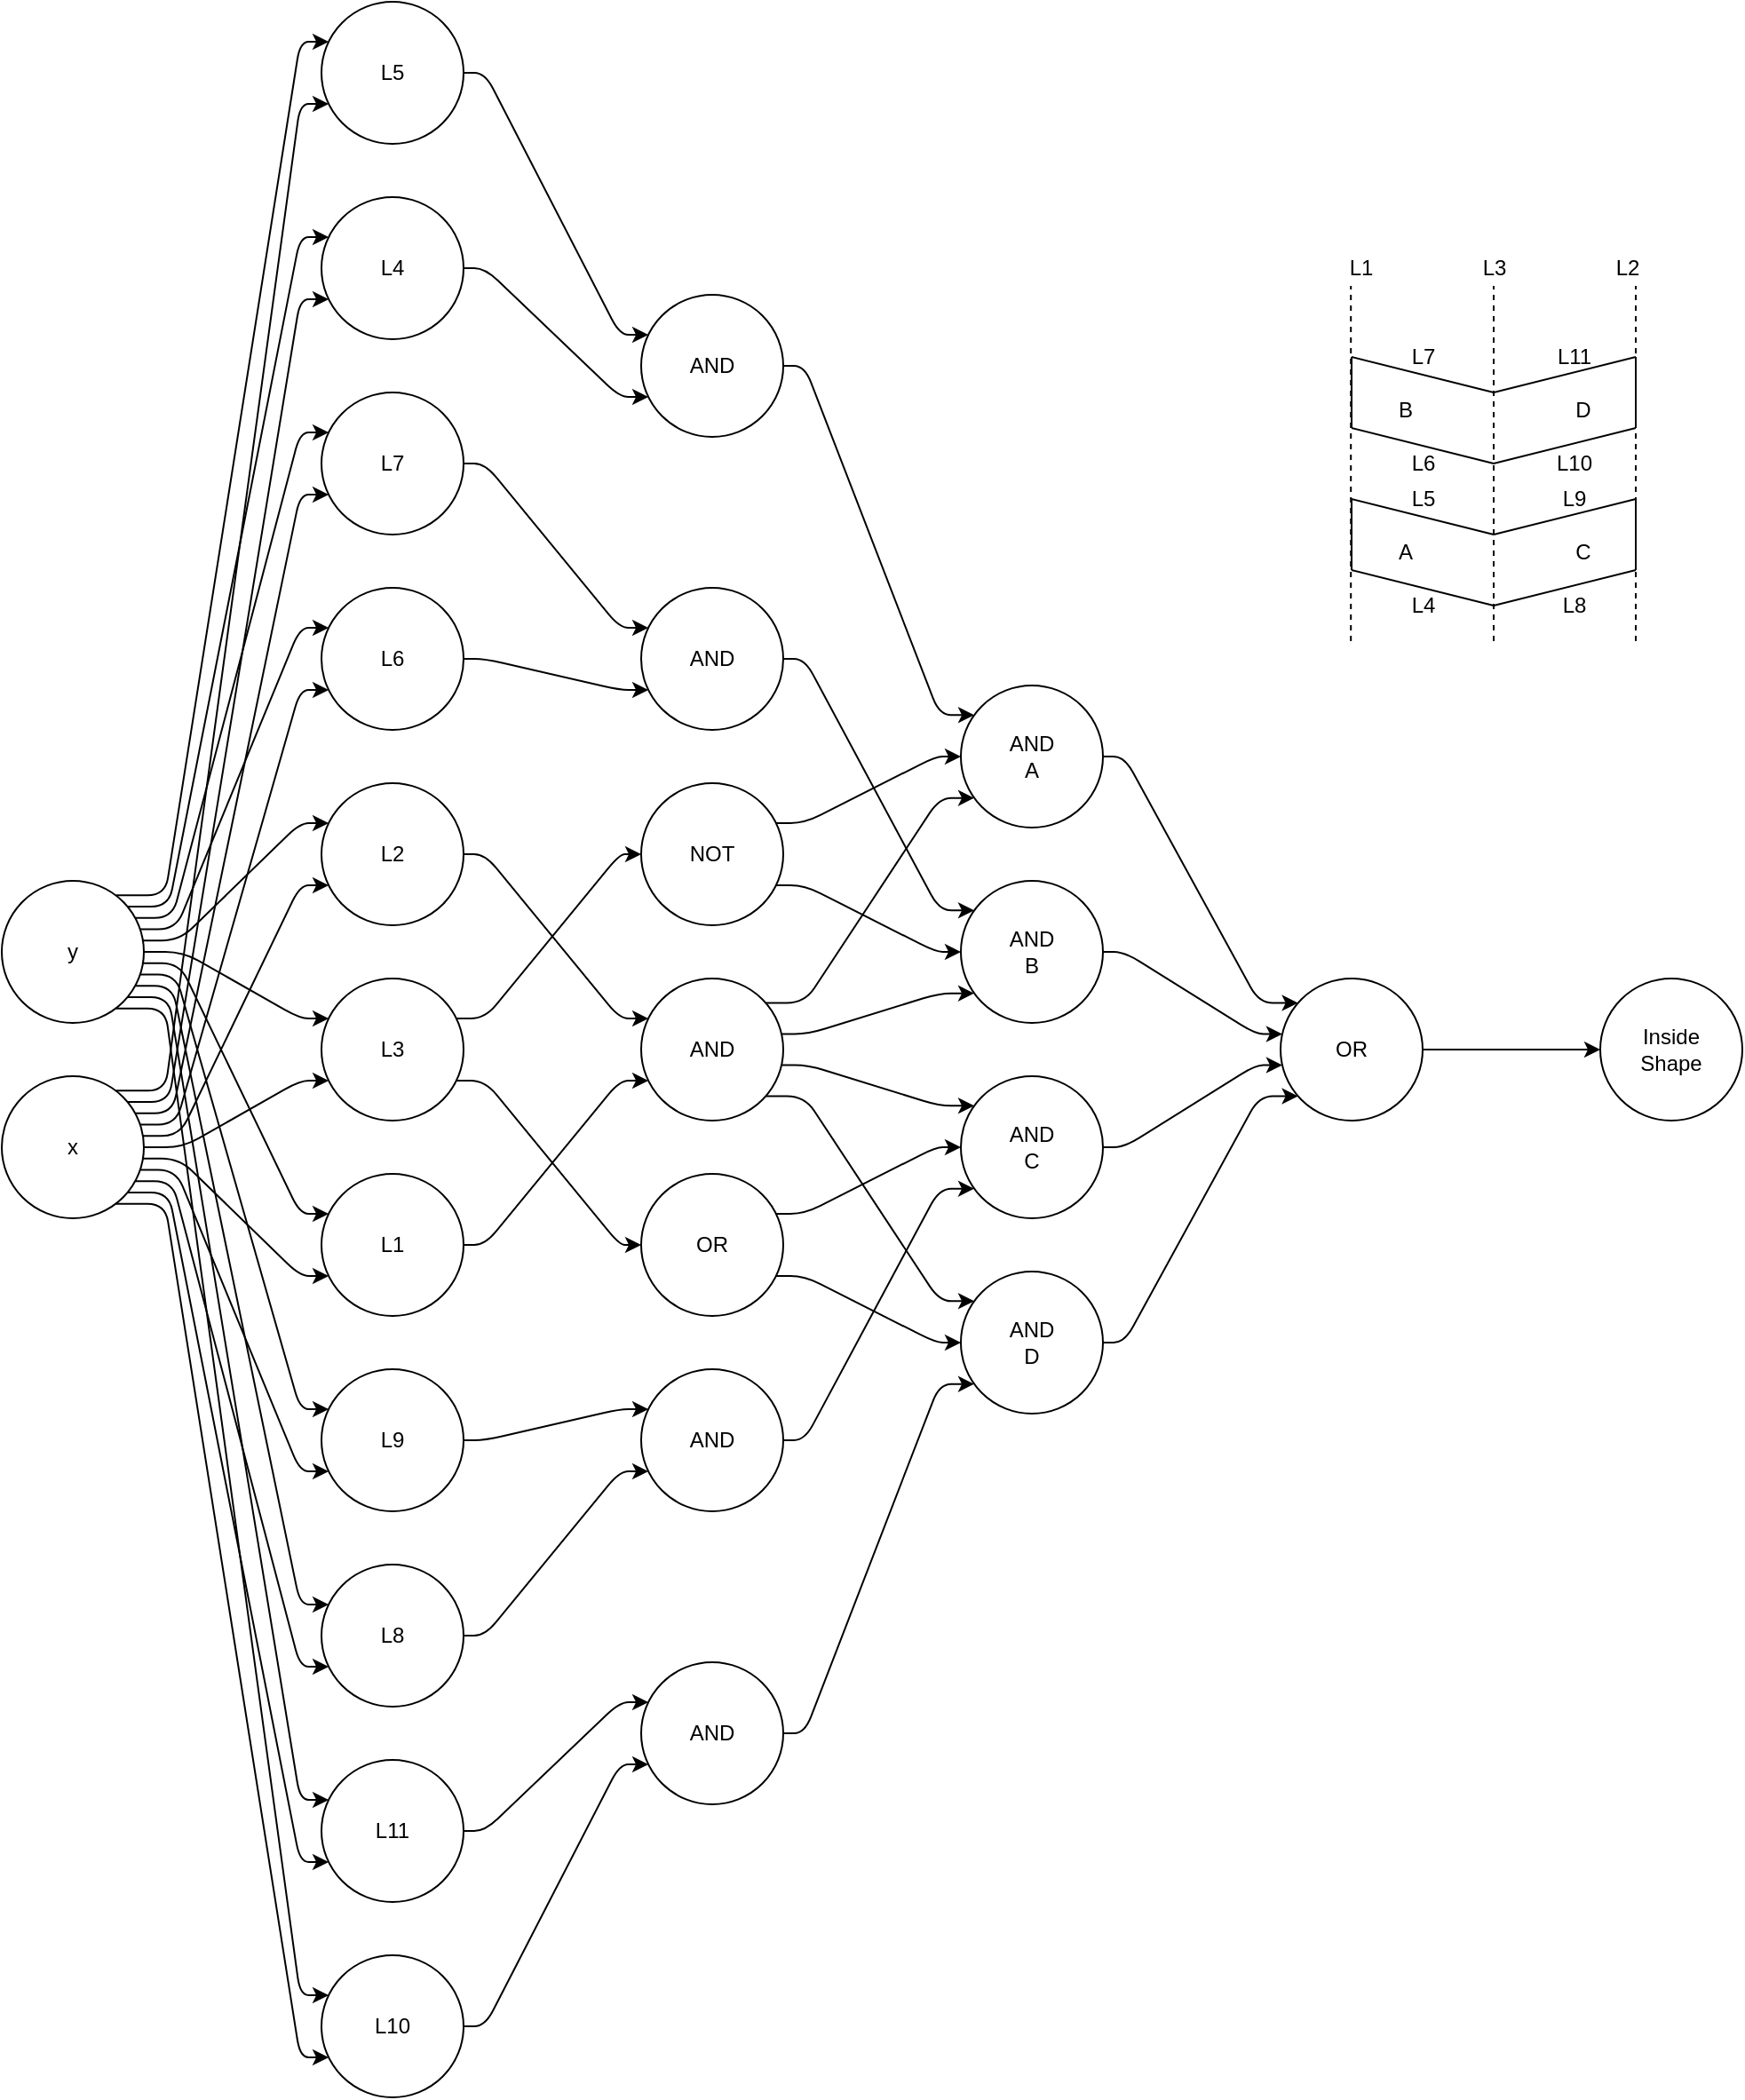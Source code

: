 <mxfile>
    <diagram id="P4zU7YYvW7Uebkn4KFdy" name="Page-1">
        <mxGraphModel dx="914" dy="680" grid="1" gridSize="10" guides="1" tooltips="1" connect="1" arrows="1" fold="1" page="1" pageScale="1" pageWidth="850" pageHeight="1100" background="#FFFFFF" math="0" shadow="0">
            <root>
                <mxCell id="0"/>
                <mxCell id="1" parent="0"/>
                <mxCell id="43" style="edgeStyle=none;html=1;noEdgeStyle=1;orthogonal=1;" edge="1" parent="1" source="20" target="34">
                    <mxGeometry relative="1" as="geometry">
                        <Array as="points">
                            <mxPoint x="100" y="651.364"/>
                            <mxPoint x="168" y="717.5"/>
                        </Array>
                    </mxGeometry>
                </mxCell>
                <mxCell id="44" style="edgeStyle=none;html=1;noEdgeStyle=1;orthogonal=1;" edge="1" parent="1" source="20" target="35">
                    <mxGeometry relative="1" as="geometry">
                        <Array as="points">
                            <mxPoint x="100" y="638.636"/>
                            <mxPoint x="168" y="497.5"/>
                        </Array>
                    </mxGeometry>
                </mxCell>
                <mxCell id="47" style="edgeStyle=none;html=1;noEdgeStyle=1;orthogonal=1;" edge="1" parent="1" source="20" target="36">
                    <mxGeometry relative="1" as="geometry">
                        <Array as="points">
                            <mxPoint x="102" y="645"/>
                            <mxPoint x="168" y="607.5"/>
                        </Array>
                    </mxGeometry>
                </mxCell>
                <mxCell id="48" style="edgeStyle=none;html=1;noEdgeStyle=1;orthogonal=1;" edge="1" parent="1" source="20" target="37">
                    <mxGeometry relative="1" as="geometry">
                        <Array as="points">
                            <mxPoint x="94" y="619.545"/>
                            <mxPoint x="168" y="167.5"/>
                        </Array>
                    </mxGeometry>
                </mxCell>
                <mxCell id="49" style="edgeStyle=none;html=1;noEdgeStyle=1;orthogonal=1;" edge="1" parent="1" source="20" target="42">
                    <mxGeometry relative="1" as="geometry">
                        <Array as="points">
                            <mxPoint x="92" y="613.182"/>
                            <mxPoint x="168" y="57.5"/>
                        </Array>
                    </mxGeometry>
                </mxCell>
                <mxCell id="81" style="edgeStyle=none;html=1;noEdgeStyle=1;orthogonal=1;" edge="1" parent="1" source="20" target="80">
                    <mxGeometry relative="1" as="geometry">
                        <Array as="points">
                            <mxPoint x="98" y="632.273"/>
                            <mxPoint x="168" y="387.5"/>
                        </Array>
                    </mxGeometry>
                </mxCell>
                <mxCell id="84" style="edgeStyle=none;html=1;noEdgeStyle=1;orthogonal=1;" edge="1" parent="1" source="20" target="83">
                    <mxGeometry relative="1" as="geometry">
                        <Array as="points">
                            <mxPoint x="96" y="625.909"/>
                            <mxPoint x="168" y="277.5"/>
                        </Array>
                    </mxGeometry>
                </mxCell>
                <mxCell id="90" style="edgeStyle=none;html=1;noEdgeStyle=1;orthogonal=1;" edge="1" parent="1" source="20" target="86">
                    <mxGeometry relative="1" as="geometry">
                        <Array as="points">
                            <mxPoint x="96" y="664.091"/>
                            <mxPoint x="168" y="937.5"/>
                        </Array>
                    </mxGeometry>
                </mxCell>
                <mxCell id="91" style="edgeStyle=none;html=1;noEdgeStyle=1;orthogonal=1;" edge="1" parent="1" source="20" target="87">
                    <mxGeometry relative="1" as="geometry">
                        <Array as="points">
                            <mxPoint x="98" y="657.727"/>
                            <mxPoint x="168" y="827.5"/>
                        </Array>
                    </mxGeometry>
                </mxCell>
                <mxCell id="92" style="edgeStyle=none;html=1;noEdgeStyle=1;orthogonal=1;" edge="1" parent="1" source="20" target="88">
                    <mxGeometry relative="1" as="geometry">
                        <Array as="points">
                            <mxPoint x="92" y="676.818"/>
                            <mxPoint x="168" y="1157.5"/>
                        </Array>
                    </mxGeometry>
                </mxCell>
                <mxCell id="93" style="edgeStyle=none;html=1;noEdgeStyle=1;orthogonal=1;" edge="1" parent="1" source="20" target="89">
                    <mxGeometry relative="1" as="geometry">
                        <Array as="points">
                            <mxPoint x="94" y="670.455"/>
                            <mxPoint x="168" y="1047.5"/>
                        </Array>
                    </mxGeometry>
                </mxCell>
                <mxCell id="20" value="x" style="ellipse;whiteSpace=wrap;html=1;aspect=fixed;glass=0;" parent="1" vertex="1">
                    <mxGeometry y="605" width="80" height="80" as="geometry"/>
                </mxCell>
                <mxCell id="45" style="edgeStyle=none;html=1;noEdgeStyle=1;orthogonal=1;" edge="1" parent="1" source="21" target="36">
                    <mxGeometry relative="1" as="geometry">
                        <Array as="points">
                            <mxPoint x="102" y="535"/>
                            <mxPoint x="168" y="572.5"/>
                        </Array>
                    </mxGeometry>
                </mxCell>
                <mxCell id="50" style="edgeStyle=none;html=1;noEdgeStyle=1;orthogonal=1;" edge="1" parent="1" source="21" target="34">
                    <mxGeometry relative="1" as="geometry">
                        <Array as="points">
                            <mxPoint x="100" y="541.364"/>
                            <mxPoint x="168" y="682.5"/>
                        </Array>
                    </mxGeometry>
                </mxCell>
                <mxCell id="51" style="edgeStyle=none;html=1;noEdgeStyle=1;orthogonal=1;" edge="1" parent="1" source="21" target="35">
                    <mxGeometry relative="1" as="geometry">
                        <Array as="points">
                            <mxPoint x="100" y="528.636"/>
                            <mxPoint x="168" y="462.5"/>
                        </Array>
                    </mxGeometry>
                </mxCell>
                <mxCell id="52" style="edgeStyle=none;html=1;noEdgeStyle=1;orthogonal=1;" edge="1" parent="1" source="21" target="37">
                    <mxGeometry relative="1" as="geometry">
                        <Array as="points">
                            <mxPoint x="94" y="509.545"/>
                            <mxPoint x="168" y="132.5"/>
                        </Array>
                    </mxGeometry>
                </mxCell>
                <mxCell id="53" style="edgeStyle=none;html=1;noEdgeStyle=1;orthogonal=1;" edge="1" parent="1" source="21" target="42">
                    <mxGeometry relative="1" as="geometry">
                        <Array as="points">
                            <mxPoint x="92" y="503.182"/>
                            <mxPoint x="168" y="22.5"/>
                        </Array>
                    </mxGeometry>
                </mxCell>
                <mxCell id="82" style="edgeStyle=none;html=1;noEdgeStyle=1;orthogonal=1;" edge="1" parent="1" source="21" target="80">
                    <mxGeometry relative="1" as="geometry">
                        <Array as="points">
                            <mxPoint x="98" y="522.273"/>
                            <mxPoint x="168" y="352.5"/>
                        </Array>
                    </mxGeometry>
                </mxCell>
                <mxCell id="85" style="edgeStyle=none;html=1;noEdgeStyle=1;orthogonal=1;" edge="1" parent="1" source="21" target="83">
                    <mxGeometry relative="1" as="geometry">
                        <Array as="points">
                            <mxPoint x="96" y="515.909"/>
                            <mxPoint x="168" y="242.5"/>
                        </Array>
                    </mxGeometry>
                </mxCell>
                <mxCell id="94" style="edgeStyle=none;html=1;noEdgeStyle=1;orthogonal=1;" edge="1" parent="1" source="21" target="86">
                    <mxGeometry relative="1" as="geometry">
                        <Array as="points">
                            <mxPoint x="96" y="554.091"/>
                            <mxPoint x="168" y="902.5"/>
                        </Array>
                    </mxGeometry>
                </mxCell>
                <mxCell id="95" style="edgeStyle=none;html=1;noEdgeStyle=1;orthogonal=1;" edge="1" parent="1" source="21" target="87">
                    <mxGeometry relative="1" as="geometry">
                        <Array as="points">
                            <mxPoint x="98" y="547.727"/>
                            <mxPoint x="168" y="792.5"/>
                        </Array>
                    </mxGeometry>
                </mxCell>
                <mxCell id="96" style="edgeStyle=none;html=1;noEdgeStyle=1;orthogonal=1;" edge="1" parent="1" source="21" target="88">
                    <mxGeometry relative="1" as="geometry">
                        <Array as="points">
                            <mxPoint x="92" y="566.818"/>
                            <mxPoint x="168" y="1122.5"/>
                        </Array>
                    </mxGeometry>
                </mxCell>
                <mxCell id="98" style="edgeStyle=none;html=1;noEdgeStyle=1;orthogonal=1;" edge="1" parent="1" source="21" target="89">
                    <mxGeometry relative="1" as="geometry">
                        <Array as="points">
                            <mxPoint x="94" y="560.455"/>
                            <mxPoint x="168" y="1012.5"/>
                        </Array>
                    </mxGeometry>
                </mxCell>
                <mxCell id="21" value="y" style="ellipse;whiteSpace=wrap;html=1;aspect=fixed;glass=0;" parent="1" vertex="1">
                    <mxGeometry y="495" width="80" height="80" as="geometry"/>
                </mxCell>
                <mxCell id="72" style="edgeStyle=none;html=1;noEdgeStyle=1;orthogonal=1;" edge="1" parent="1" source="34" target="69">
                    <mxGeometry relative="1" as="geometry">
                        <Array as="points">
                            <mxPoint x="272" y="700"/>
                            <mxPoint x="348" y="607.5"/>
                        </Array>
                    </mxGeometry>
                </mxCell>
                <mxCell id="34" value="L1" style="ellipse;whiteSpace=wrap;html=1;aspect=fixed;glass=0;" vertex="1" parent="1">
                    <mxGeometry x="180" y="660" width="80" height="80" as="geometry"/>
                </mxCell>
                <mxCell id="75" style="edgeStyle=none;html=1;noEdgeStyle=1;orthogonal=1;" edge="1" parent="1" source="35" target="69">
                    <mxGeometry relative="1" as="geometry">
                        <Array as="points">
                            <mxPoint x="272" y="480"/>
                            <mxPoint x="348" y="572.5"/>
                        </Array>
                    </mxGeometry>
                </mxCell>
                <mxCell id="35" value="L2" style="ellipse;whiteSpace=wrap;html=1;aspect=fixed;glass=0;" vertex="1" parent="1">
                    <mxGeometry x="180" y="440" width="80" height="80" as="geometry"/>
                </mxCell>
                <mxCell id="110" style="edgeStyle=none;html=1;noEdgeStyle=1;orthogonal=1;" edge="1" parent="1" source="36" target="109">
                    <mxGeometry relative="1" as="geometry">
                        <Array as="points">
                            <mxPoint x="272" y="572.5"/>
                            <mxPoint x="348" y="480"/>
                        </Array>
                    </mxGeometry>
                </mxCell>
                <mxCell id="111" style="edgeStyle=none;html=1;noEdgeStyle=1;orthogonal=1;" edge="1" parent="1" source="36" target="108">
                    <mxGeometry relative="1" as="geometry">
                        <Array as="points">
                            <mxPoint x="272" y="607.5"/>
                            <mxPoint x="348" y="700"/>
                        </Array>
                    </mxGeometry>
                </mxCell>
                <mxCell id="36" value="L3" style="ellipse;whiteSpace=wrap;html=1;aspect=fixed;glass=0;" vertex="1" parent="1">
                    <mxGeometry x="180" y="550" width="80" height="80" as="geometry"/>
                </mxCell>
                <mxCell id="99" style="edgeStyle=none;html=1;noEdgeStyle=1;orthogonal=1;" edge="1" parent="1" source="37" target="78">
                    <mxGeometry relative="1" as="geometry">
                        <Array as="points">
                            <mxPoint x="272" y="150"/>
                            <mxPoint x="348" y="222.5"/>
                        </Array>
                    </mxGeometry>
                </mxCell>
                <mxCell id="37" value="L4" style="ellipse;whiteSpace=wrap;html=1;aspect=fixed;glass=0;" vertex="1" parent="1">
                    <mxGeometry x="180" y="110" width="80" height="80" as="geometry"/>
                </mxCell>
                <mxCell id="100" style="edgeStyle=none;html=1;noEdgeStyle=1;orthogonal=1;" edge="1" parent="1" source="42" target="78">
                    <mxGeometry relative="1" as="geometry">
                        <Array as="points">
                            <mxPoint x="272" y="40"/>
                            <mxPoint x="348" y="187.5"/>
                        </Array>
                    </mxGeometry>
                </mxCell>
                <mxCell id="42" value="L5" style="ellipse;whiteSpace=wrap;html=1;aspect=fixed;glass=0;" vertex="1" parent="1">
                    <mxGeometry x="180" width="80" height="80" as="geometry"/>
                </mxCell>
                <mxCell id="141" style="edgeStyle=none;html=1;noEdgeStyle=1;orthogonal=1;" edge="1" parent="1" source="69" target="121">
                    <mxGeometry relative="1" as="geometry">
                        <Array as="points">
                            <mxPoint x="452" y="563.75"/>
                            <mxPoint x="528" y="448.333"/>
                        </Array>
                    </mxGeometry>
                </mxCell>
                <mxCell id="142" style="edgeStyle=none;html=1;noEdgeStyle=1;orthogonal=1;" edge="1" parent="1" source="69" target="123">
                    <mxGeometry relative="1" as="geometry">
                        <Array as="points">
                            <mxPoint x="454" y="581.25"/>
                            <mxPoint x="528" y="558.333"/>
                        </Array>
                    </mxGeometry>
                </mxCell>
                <mxCell id="143" style="edgeStyle=none;html=1;noEdgeStyle=1;orthogonal=1;" edge="1" parent="1" source="69" target="124">
                    <mxGeometry relative="1" as="geometry">
                        <Array as="points">
                            <mxPoint x="454" y="598.75"/>
                            <mxPoint x="528" y="621.667"/>
                        </Array>
                    </mxGeometry>
                </mxCell>
                <mxCell id="144" style="edgeStyle=none;html=1;noEdgeStyle=1;orthogonal=1;" edge="1" parent="1" source="69" target="122">
                    <mxGeometry relative="1" as="geometry">
                        <Array as="points">
                            <mxPoint x="452" y="616.25"/>
                            <mxPoint x="528" y="731.667"/>
                        </Array>
                    </mxGeometry>
                </mxCell>
                <mxCell id="69" value="AND" style="ellipse;whiteSpace=wrap;html=1;aspect=fixed;glass=0;" vertex="1" parent="1">
                    <mxGeometry x="360" y="550" width="80" height="80" as="geometry"/>
                </mxCell>
                <mxCell id="147" style="edgeStyle=none;html=1;noEdgeStyle=1;orthogonal=1;" edge="1" parent="1" source="76" target="124">
                    <mxGeometry relative="1" as="geometry">
                        <Array as="points">
                            <mxPoint x="452" y="810"/>
                            <mxPoint x="528" y="668.333"/>
                        </Array>
                    </mxGeometry>
                </mxCell>
                <mxCell id="76" value="AND" style="ellipse;whiteSpace=wrap;html=1;aspect=fixed;glass=0;" vertex="1" parent="1">
                    <mxGeometry x="360" y="770" width="80" height="80" as="geometry"/>
                </mxCell>
                <mxCell id="146" style="edgeStyle=none;html=1;noEdgeStyle=1;orthogonal=1;" edge="1" parent="1" source="77" target="123">
                    <mxGeometry relative="1" as="geometry">
                        <Array as="points">
                            <mxPoint x="452" y="370"/>
                            <mxPoint x="528" y="511.667"/>
                        </Array>
                    </mxGeometry>
                </mxCell>
                <mxCell id="77" value="AND" style="ellipse;whiteSpace=wrap;html=1;aspect=fixed;glass=0;" vertex="1" parent="1">
                    <mxGeometry x="360" y="330" width="80" height="80" as="geometry"/>
                </mxCell>
                <mxCell id="145" style="edgeStyle=none;html=1;noEdgeStyle=1;orthogonal=1;" edge="1" parent="1" source="78" target="121">
                    <mxGeometry relative="1" as="geometry">
                        <Array as="points">
                            <mxPoint x="452" y="205"/>
                            <mxPoint x="528" y="401.667"/>
                        </Array>
                    </mxGeometry>
                </mxCell>
                <mxCell id="78" value="AND" style="ellipse;whiteSpace=wrap;html=1;aspect=fixed;glass=0;" vertex="1" parent="1">
                    <mxGeometry x="360" y="165" width="80" height="80" as="geometry"/>
                </mxCell>
                <mxCell id="101" style="edgeStyle=none;html=1;noEdgeStyle=1;orthogonal=1;" edge="1" parent="1" source="80" target="77">
                    <mxGeometry relative="1" as="geometry">
                        <Array as="points">
                            <mxPoint x="272" y="370"/>
                            <mxPoint x="348" y="387.5"/>
                        </Array>
                    </mxGeometry>
                </mxCell>
                <mxCell id="80" value="L6" style="ellipse;whiteSpace=wrap;html=1;aspect=fixed;glass=0;" vertex="1" parent="1">
                    <mxGeometry x="180" y="330" width="80" height="80" as="geometry"/>
                </mxCell>
                <mxCell id="102" style="edgeStyle=none;html=1;noEdgeStyle=1;orthogonal=1;" edge="1" parent="1" source="83" target="77">
                    <mxGeometry relative="1" as="geometry">
                        <Array as="points">
                            <mxPoint x="272" y="260"/>
                            <mxPoint x="348" y="352.5"/>
                        </Array>
                    </mxGeometry>
                </mxCell>
                <mxCell id="83" value="L7" style="ellipse;whiteSpace=wrap;html=1;aspect=fixed;glass=0;" vertex="1" parent="1">
                    <mxGeometry x="180" y="220" width="80" height="80" as="geometry"/>
                </mxCell>
                <mxCell id="103" style="edgeStyle=none;html=1;noEdgeStyle=1;orthogonal=1;" edge="1" parent="1" source="86" target="76">
                    <mxGeometry relative="1" as="geometry">
                        <Array as="points">
                            <mxPoint x="272" y="920"/>
                            <mxPoint x="348" y="827.5"/>
                        </Array>
                    </mxGeometry>
                </mxCell>
                <mxCell id="86" value="L8" style="ellipse;whiteSpace=wrap;html=1;aspect=fixed;glass=0;" vertex="1" parent="1">
                    <mxGeometry x="180" y="880" width="80" height="80" as="geometry"/>
                </mxCell>
                <mxCell id="104" style="edgeStyle=none;html=1;noEdgeStyle=1;orthogonal=1;" edge="1" parent="1" source="87" target="76">
                    <mxGeometry relative="1" as="geometry">
                        <Array as="points">
                            <mxPoint x="272" y="810"/>
                            <mxPoint x="348" y="792.5"/>
                        </Array>
                    </mxGeometry>
                </mxCell>
                <mxCell id="87" value="L9" style="ellipse;whiteSpace=wrap;html=1;aspect=fixed;glass=0;" vertex="1" parent="1">
                    <mxGeometry x="180" y="770" width="80" height="80" as="geometry"/>
                </mxCell>
                <mxCell id="106" style="edgeStyle=none;html=1;noEdgeStyle=1;orthogonal=1;" edge="1" parent="1" source="88" target="105">
                    <mxGeometry relative="1" as="geometry">
                        <Array as="points">
                            <mxPoint x="272" y="1140"/>
                            <mxPoint x="348" y="992.5"/>
                        </Array>
                    </mxGeometry>
                </mxCell>
                <mxCell id="88" value="L10" style="ellipse;whiteSpace=wrap;html=1;aspect=fixed;glass=0;" vertex="1" parent="1">
                    <mxGeometry x="180" y="1100" width="80" height="80" as="geometry"/>
                </mxCell>
                <mxCell id="107" style="edgeStyle=none;html=1;noEdgeStyle=1;orthogonal=1;" edge="1" parent="1" source="89" target="105">
                    <mxGeometry relative="1" as="geometry">
                        <Array as="points">
                            <mxPoint x="272" y="1030"/>
                            <mxPoint x="348" y="957.5"/>
                        </Array>
                    </mxGeometry>
                </mxCell>
                <mxCell id="89" value="L11" style="ellipse;whiteSpace=wrap;html=1;aspect=fixed;glass=0;" vertex="1" parent="1">
                    <mxGeometry x="180" y="990" width="80" height="80" as="geometry"/>
                </mxCell>
                <mxCell id="148" style="edgeStyle=none;html=1;noEdgeStyle=1;orthogonal=1;" edge="1" parent="1" source="105" target="122">
                    <mxGeometry relative="1" as="geometry">
                        <Array as="points">
                            <mxPoint x="452" y="975"/>
                            <mxPoint x="528" y="778.333"/>
                        </Array>
                    </mxGeometry>
                </mxCell>
                <mxCell id="105" value="AND" style="ellipse;whiteSpace=wrap;html=1;aspect=fixed;glass=0;" vertex="1" parent="1">
                    <mxGeometry x="360" y="935" width="80" height="80" as="geometry"/>
                </mxCell>
                <mxCell id="139" style="edgeStyle=none;html=1;noEdgeStyle=1;orthogonal=1;" edge="1" parent="1" source="108" target="124">
                    <mxGeometry relative="1" as="geometry">
                        <Array as="points">
                            <mxPoint x="452" y="682.5"/>
                            <mxPoint x="526" y="645"/>
                        </Array>
                    </mxGeometry>
                </mxCell>
                <mxCell id="140" style="edgeStyle=none;html=1;noEdgeStyle=1;orthogonal=1;" edge="1" parent="1" source="108" target="122">
                    <mxGeometry relative="1" as="geometry">
                        <Array as="points">
                            <mxPoint x="452" y="717.5"/>
                            <mxPoint x="526" y="755"/>
                        </Array>
                    </mxGeometry>
                </mxCell>
                <mxCell id="108" value="OR" style="ellipse;whiteSpace=wrap;html=1;aspect=fixed;glass=0;" vertex="1" parent="1">
                    <mxGeometry x="360" y="660" width="80" height="80" as="geometry"/>
                </mxCell>
                <mxCell id="137" style="edgeStyle=none;html=1;noEdgeStyle=1;orthogonal=1;" edge="1" parent="1" source="109" target="121">
                    <mxGeometry relative="1" as="geometry">
                        <Array as="points">
                            <mxPoint x="452" y="462.5"/>
                            <mxPoint x="526" y="425"/>
                        </Array>
                    </mxGeometry>
                </mxCell>
                <mxCell id="138" style="edgeStyle=none;html=1;noEdgeStyle=1;orthogonal=1;" edge="1" parent="1" source="109" target="123">
                    <mxGeometry relative="1" as="geometry">
                        <Array as="points">
                            <mxPoint x="452" y="497.5"/>
                            <mxPoint x="526" y="535"/>
                        </Array>
                    </mxGeometry>
                </mxCell>
                <mxCell id="109" value="NOT" style="ellipse;whiteSpace=wrap;html=1;aspect=fixed;glass=0;" vertex="1" parent="1">
                    <mxGeometry x="360" y="440" width="80" height="80" as="geometry"/>
                </mxCell>
                <mxCell id="116" value="" style="group" vertex="1" connectable="0" parent="1">
                    <mxGeometry x="750" y="140" width="180" height="220" as="geometry"/>
                </mxCell>
                <mxCell id="68" value="L6" style="text;html=1;align=center;verticalAlign=middle;resizable=0;points=[];autosize=1;strokeColor=none;" vertex="1" parent="116">
                    <mxGeometry x="35" y="110" width="30" height="20" as="geometry"/>
                </mxCell>
                <mxCell id="12" value="" style="group;glass=0;" parent="116" vertex="1" connectable="0">
                    <mxGeometry x="10" y="60" width="160" height="60" as="geometry"/>
                </mxCell>
                <mxCell id="6" value="" style="endArrow=none;html=1;" parent="12" edge="1">
                    <mxGeometry width="50" height="50" relative="1" as="geometry">
                        <mxPoint as="sourcePoint"/>
                        <mxPoint x="80" y="20" as="targetPoint"/>
                    </mxGeometry>
                </mxCell>
                <mxCell id="7" value="" style="endArrow=none;html=1;" parent="12" edge="1">
                    <mxGeometry width="50" height="50" relative="1" as="geometry">
                        <mxPoint as="sourcePoint"/>
                        <mxPoint y="40" as="targetPoint"/>
                    </mxGeometry>
                </mxCell>
                <mxCell id="8" value="" style="endArrow=none;html=1;" parent="12" edge="1">
                    <mxGeometry width="50" height="50" relative="1" as="geometry">
                        <mxPoint y="40" as="sourcePoint"/>
                        <mxPoint x="80" y="60" as="targetPoint"/>
                    </mxGeometry>
                </mxCell>
                <mxCell id="9" value="" style="endArrow=none;html=1;" parent="12" edge="1">
                    <mxGeometry width="50" height="50" relative="1" as="geometry">
                        <mxPoint x="80" y="20" as="sourcePoint"/>
                        <mxPoint x="160" as="targetPoint"/>
                    </mxGeometry>
                </mxCell>
                <mxCell id="10" value="" style="endArrow=none;html=1;" parent="12" edge="1">
                    <mxGeometry width="50" height="50" relative="1" as="geometry">
                        <mxPoint x="80" y="60" as="sourcePoint"/>
                        <mxPoint x="160" y="40" as="targetPoint"/>
                    </mxGeometry>
                </mxCell>
                <mxCell id="11" value="" style="endArrow=none;html=1;" parent="12" edge="1">
                    <mxGeometry width="50" height="50" relative="1" as="geometry">
                        <mxPoint x="160" as="sourcePoint"/>
                        <mxPoint x="160" y="40" as="targetPoint"/>
                    </mxGeometry>
                </mxCell>
                <mxCell id="67" value="L7" style="text;html=1;align=center;verticalAlign=middle;resizable=0;points=[];autosize=1;strokeColor=none;" vertex="1" parent="12">
                    <mxGeometry x="25" y="-10" width="30" height="20" as="geometry"/>
                </mxCell>
                <mxCell id="115" value="L11" style="text;html=1;align=center;verticalAlign=middle;resizable=0;points=[];autosize=1;strokeColor=none;" vertex="1" parent="12">
                    <mxGeometry x="110" y="-10" width="30" height="20" as="geometry"/>
                </mxCell>
                <mxCell id="132" value="B" style="text;html=1;align=center;verticalAlign=middle;resizable=0;points=[];autosize=1;strokeColor=none;" vertex="1" parent="12">
                    <mxGeometry x="20" y="20" width="20" height="20" as="geometry"/>
                </mxCell>
                <mxCell id="134" value="D" style="text;html=1;align=center;verticalAlign=middle;resizable=0;points=[];autosize=1;strokeColor=none;" vertex="1" parent="12">
                    <mxGeometry x="120" y="20" width="20" height="20" as="geometry"/>
                </mxCell>
                <mxCell id="13" value="" style="group" parent="116" vertex="1" connectable="0">
                    <mxGeometry x="10" y="140" width="160" height="60" as="geometry"/>
                </mxCell>
                <mxCell id="14" value="" style="endArrow=none;html=1;" parent="13" edge="1">
                    <mxGeometry width="50" height="50" relative="1" as="geometry">
                        <mxPoint as="sourcePoint"/>
                        <mxPoint x="80" y="20" as="targetPoint"/>
                    </mxGeometry>
                </mxCell>
                <mxCell id="15" value="" style="endArrow=none;html=1;" parent="13" edge="1">
                    <mxGeometry width="50" height="50" relative="1" as="geometry">
                        <mxPoint as="sourcePoint"/>
                        <mxPoint y="40" as="targetPoint"/>
                    </mxGeometry>
                </mxCell>
                <mxCell id="16" value="" style="endArrow=none;html=1;" parent="13" edge="1">
                    <mxGeometry width="50" height="50" relative="1" as="geometry">
                        <mxPoint y="40" as="sourcePoint"/>
                        <mxPoint x="80" y="60" as="targetPoint"/>
                    </mxGeometry>
                </mxCell>
                <mxCell id="17" value="" style="endArrow=none;html=1;" parent="13" edge="1">
                    <mxGeometry width="50" height="50" relative="1" as="geometry">
                        <mxPoint x="80" y="20" as="sourcePoint"/>
                        <mxPoint x="160" as="targetPoint"/>
                    </mxGeometry>
                </mxCell>
                <mxCell id="18" value="" style="endArrow=none;html=1;" parent="13" edge="1">
                    <mxGeometry width="50" height="50" relative="1" as="geometry">
                        <mxPoint x="80" y="60" as="sourcePoint"/>
                        <mxPoint x="160" y="40" as="targetPoint"/>
                    </mxGeometry>
                </mxCell>
                <mxCell id="19" value="" style="endArrow=none;html=1;" parent="13" edge="1">
                    <mxGeometry width="50" height="50" relative="1" as="geometry">
                        <mxPoint x="160" as="sourcePoint"/>
                        <mxPoint x="160" y="40" as="targetPoint"/>
                    </mxGeometry>
                </mxCell>
                <mxCell id="113" value="L9" style="text;html=1;align=center;verticalAlign=middle;resizable=0;points=[];autosize=1;strokeColor=none;" vertex="1" parent="13">
                    <mxGeometry x="110" y="-10" width="30" height="20" as="geometry"/>
                </mxCell>
                <mxCell id="135" value="C" style="text;html=1;align=center;verticalAlign=middle;resizable=0;points=[];autosize=1;strokeColor=none;" vertex="1" parent="13">
                    <mxGeometry x="120" y="20" width="20" height="20" as="geometry"/>
                </mxCell>
                <mxCell id="133" value="A" style="text;html=1;align=center;verticalAlign=middle;resizable=0;points=[];autosize=1;strokeColor=none;" vertex="1" parent="13">
                    <mxGeometry x="20" y="20" width="20" height="20" as="geometry"/>
                </mxCell>
                <mxCell id="55" value="" style="endArrow=none;dashed=1;html=1;" edge="1" parent="116">
                    <mxGeometry width="50" height="50" relative="1" as="geometry">
                        <mxPoint x="90" y="220" as="sourcePoint"/>
                        <mxPoint x="90" y="20" as="targetPoint"/>
                    </mxGeometry>
                </mxCell>
                <mxCell id="56" value="" style="endArrow=none;dashed=1;html=1;" edge="1" parent="116">
                    <mxGeometry width="50" height="50" relative="1" as="geometry">
                        <mxPoint x="9.6" y="220" as="sourcePoint"/>
                        <mxPoint x="9.6" y="20" as="targetPoint"/>
                    </mxGeometry>
                </mxCell>
                <mxCell id="57" value="" style="endArrow=none;dashed=1;html=1;" edge="1" parent="116">
                    <mxGeometry width="50" height="50" relative="1" as="geometry">
                        <mxPoint x="170" y="220" as="sourcePoint"/>
                        <mxPoint x="170" y="20" as="targetPoint"/>
                    </mxGeometry>
                </mxCell>
                <mxCell id="58" value="L1" style="text;html=1;align=center;verticalAlign=middle;resizable=0;points=[];autosize=1;strokeColor=none;" vertex="1" parent="116">
                    <mxGeometry width="30" height="20" as="geometry"/>
                </mxCell>
                <mxCell id="60" value="L3" style="text;html=1;align=center;verticalAlign=middle;resizable=0;points=[];autosize=1;strokeColor=none;" vertex="1" parent="116">
                    <mxGeometry x="75" width="30" height="20" as="geometry"/>
                </mxCell>
                <mxCell id="61" value="L2" style="text;html=1;align=center;verticalAlign=middle;resizable=0;points=[];autosize=1;strokeColor=none;" vertex="1" parent="116">
                    <mxGeometry x="150" width="30" height="20" as="geometry"/>
                </mxCell>
                <mxCell id="65" value="L5" style="text;html=1;align=center;verticalAlign=middle;resizable=0;points=[];autosize=1;strokeColor=none;" vertex="1" parent="116">
                    <mxGeometry x="35" y="130" width="30" height="20" as="geometry"/>
                </mxCell>
                <mxCell id="66" value="L4" style="text;html=1;align=center;verticalAlign=middle;resizable=0;points=[];autosize=1;strokeColor=none;" vertex="1" parent="116">
                    <mxGeometry x="35" y="190" width="30" height="20" as="geometry"/>
                </mxCell>
                <mxCell id="112" value="L8" style="text;html=1;align=center;verticalAlign=middle;resizable=0;points=[];autosize=1;strokeColor=none;" vertex="1" parent="116">
                    <mxGeometry x="120" y="190" width="30" height="20" as="geometry"/>
                </mxCell>
                <mxCell id="114" value="L10" style="text;html=1;align=center;verticalAlign=middle;resizable=0;points=[];autosize=1;strokeColor=none;" vertex="1" parent="116">
                    <mxGeometry x="115" y="110" width="40" height="20" as="geometry"/>
                </mxCell>
                <mxCell id="126" style="edgeStyle=none;html=1;noEdgeStyle=1;orthogonal=1;" edge="1" parent="1" source="121" target="125">
                    <mxGeometry relative="1" as="geometry">
                        <Array as="points">
                            <mxPoint x="632" y="425"/>
                            <mxPoint x="708" y="563.75"/>
                        </Array>
                    </mxGeometry>
                </mxCell>
                <mxCell id="121" value="AND&lt;br&gt;A" style="ellipse;whiteSpace=wrap;html=1;aspect=fixed;glass=0;" vertex="1" parent="1">
                    <mxGeometry x="540" y="385" width="80" height="80" as="geometry"/>
                </mxCell>
                <mxCell id="129" style="edgeStyle=none;html=1;noEdgeStyle=1;orthogonal=1;" edge="1" parent="1" source="122" target="125">
                    <mxGeometry relative="1" as="geometry">
                        <Array as="points">
                            <mxPoint x="632" y="755"/>
                            <mxPoint x="708" y="616.25"/>
                        </Array>
                    </mxGeometry>
                </mxCell>
                <mxCell id="122" value="AND&lt;br&gt;D" style="ellipse;whiteSpace=wrap;html=1;aspect=fixed;glass=0;" vertex="1" parent="1">
                    <mxGeometry x="540" y="715" width="80" height="80" as="geometry"/>
                </mxCell>
                <mxCell id="127" style="edgeStyle=none;html=1;noEdgeStyle=1;orthogonal=1;" edge="1" parent="1" source="123" target="125">
                    <mxGeometry relative="1" as="geometry">
                        <Array as="points">
                            <mxPoint x="632" y="535"/>
                            <mxPoint x="706" y="581.25"/>
                        </Array>
                    </mxGeometry>
                </mxCell>
                <mxCell id="123" value="AND&lt;br&gt;B" style="ellipse;whiteSpace=wrap;html=1;aspect=fixed;glass=0;" vertex="1" parent="1">
                    <mxGeometry x="540" y="495" width="80" height="80" as="geometry"/>
                </mxCell>
                <mxCell id="128" style="edgeStyle=none;html=1;noEdgeStyle=1;orthogonal=1;" edge="1" parent="1" source="124" target="125">
                    <mxGeometry relative="1" as="geometry">
                        <Array as="points">
                            <mxPoint x="632" y="645"/>
                            <mxPoint x="706" y="598.75"/>
                        </Array>
                    </mxGeometry>
                </mxCell>
                <mxCell id="124" value="AND&lt;br&gt;C" style="ellipse;whiteSpace=wrap;html=1;aspect=fixed;glass=0;" vertex="1" parent="1">
                    <mxGeometry x="540" y="605" width="80" height="80" as="geometry"/>
                </mxCell>
                <mxCell id="131" style="edgeStyle=none;html=1;noEdgeStyle=1;orthogonal=1;" edge="1" parent="1" source="125" target="130">
                    <mxGeometry relative="1" as="geometry">
                        <Array as="points">
                            <mxPoint x="812" y="590"/>
                            <mxPoint x="888" y="590"/>
                        </Array>
                    </mxGeometry>
                </mxCell>
                <mxCell id="125" value="OR" style="ellipse;whiteSpace=wrap;html=1;aspect=fixed;glass=0;" vertex="1" parent="1">
                    <mxGeometry x="720" y="550" width="80" height="80" as="geometry"/>
                </mxCell>
                <mxCell id="130" value="Inside&lt;br&gt;Shape" style="ellipse;whiteSpace=wrap;html=1;aspect=fixed;glass=0;" vertex="1" parent="1">
                    <mxGeometry x="900" y="550" width="80" height="80" as="geometry"/>
                </mxCell>
            </root>
        </mxGraphModel>
    </diagram>
</mxfile>
